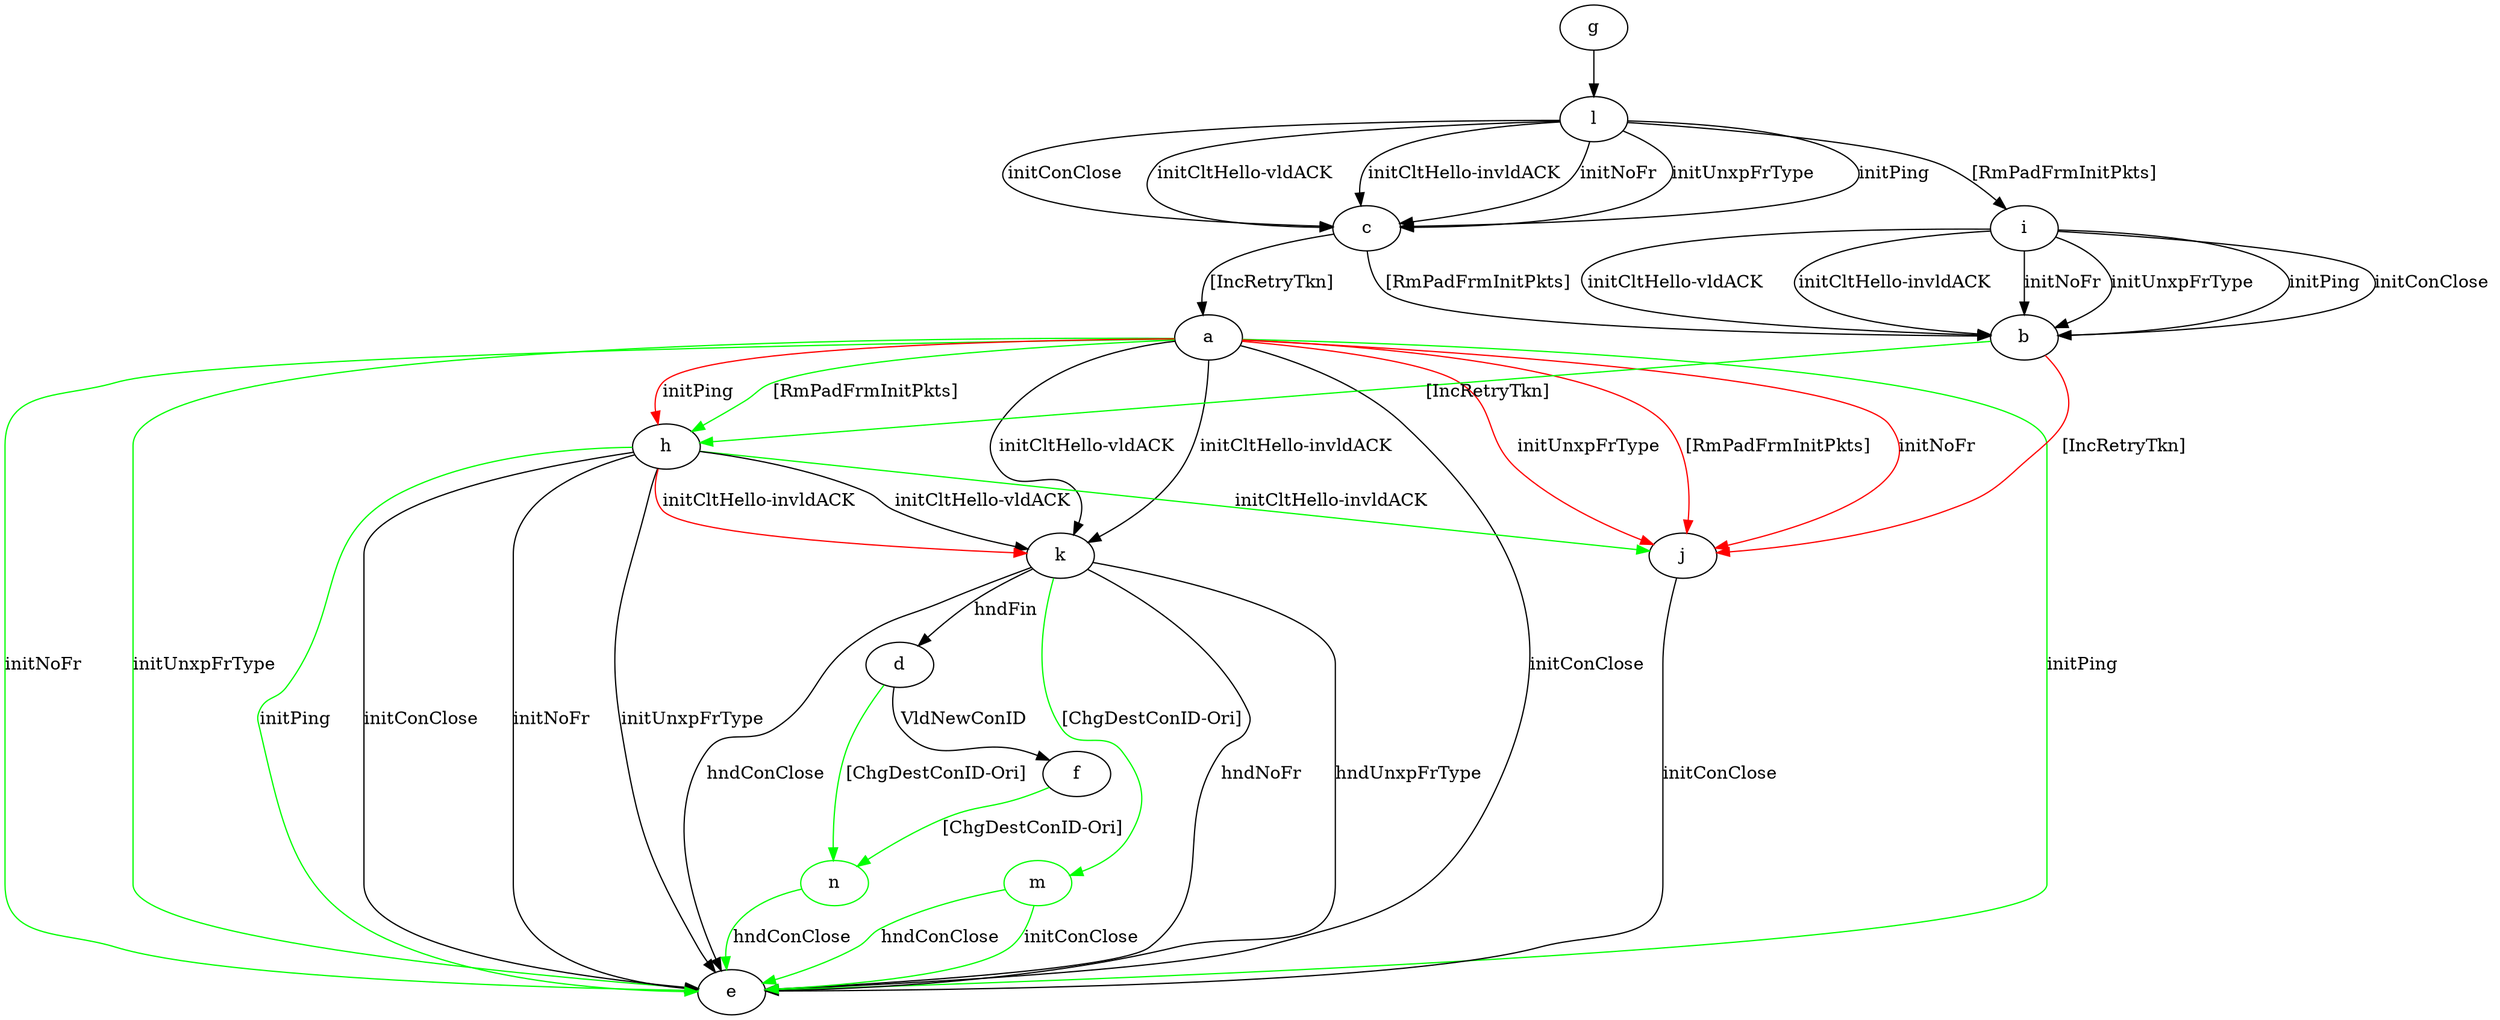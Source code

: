 digraph "" {
	a -> e	[key=0,
		label="initConClose "];
	a -> e	[key=1,
		color=green,
		label="initPing "];
	a -> e	[key=2,
		color=green,
		label="initNoFr "];
	a -> e	[key=3,
		color=green,
		label="initUnxpFrType "];
	a -> h	[key=0,
		color=green,
		label="[RmPadFrmInitPkts] "];
	a -> h	[key=1,
		color=red,
		label="initPing "];
	a -> j	[key=0,
		color=red,
		label="initNoFr "];
	a -> j	[key=1,
		color=red,
		label="initUnxpFrType "];
	a -> j	[key=2,
		color=red,
		label="[RmPadFrmInitPkts] "];
	a -> k	[key=0,
		label="initCltHello-vldACK "];
	a -> k	[key=1,
		label="initCltHello-invldACK "];
	b -> h	[key=0,
		color=green,
		label="[IncRetryTkn] "];
	b -> j	[key=0,
		color=red,
		label="[IncRetryTkn] "];
	c -> a	[key=0,
		label="[IncRetryTkn] "];
	c -> b	[key=0,
		label="[RmPadFrmInitPkts] "];
	d -> f	[key=0,
		label="VldNewConID "];
	n	[color=green];
	d -> n	[key=0,
		color=green,
		label="[ChgDestConID-Ori] "];
	f -> n	[key=0,
		color=green,
		label="[ChgDestConID-Ori] "];
	g -> l	[key=0];
	h -> e	[key=0,
		label="initConClose "];
	h -> e	[key=1,
		label="initNoFr "];
	h -> e	[key=2,
		label="initUnxpFrType "];
	h -> e	[key=3,
		color=green,
		label="initPing "];
	h -> j	[key=0,
		color=green,
		label="initCltHello-invldACK "];
	h -> k	[key=0,
		label="initCltHello-vldACK "];
	h -> k	[key=1,
		color=red,
		label="initCltHello-invldACK "];
	i -> b	[key=0,
		label="initPing "];
	i -> b	[key=1,
		label="initConClose "];
	i -> b	[key=2,
		label="initCltHello-vldACK "];
	i -> b	[key=3,
		label="initCltHello-invldACK "];
	i -> b	[key=4,
		label="initNoFr "];
	i -> b	[key=5,
		label="initUnxpFrType "];
	j -> e	[key=0,
		label="initConClose "];
	k -> d	[key=0,
		label="hndFin "];
	k -> e	[key=0,
		label="hndNoFr "];
	k -> e	[key=1,
		label="hndUnxpFrType "];
	k -> e	[key=2,
		label="hndConClose "];
	m	[color=green];
	k -> m	[key=0,
		color=green,
		label="[ChgDestConID-Ori] "];
	l -> c	[key=0,
		label="initPing "];
	l -> c	[key=1,
		label="initConClose "];
	l -> c	[key=2,
		label="initCltHello-vldACK "];
	l -> c	[key=3,
		label="initCltHello-invldACK "];
	l -> c	[key=4,
		label="initNoFr "];
	l -> c	[key=5,
		label="initUnxpFrType "];
	l -> i	[key=0,
		label="[RmPadFrmInitPkts] "];
	m -> e	[key=0,
		color=green,
		label="initConClose "];
	m -> e	[key=1,
		color=green,
		label="hndConClose "];
	n -> e	[key=0,
		color=green,
		label="hndConClose "];
}
